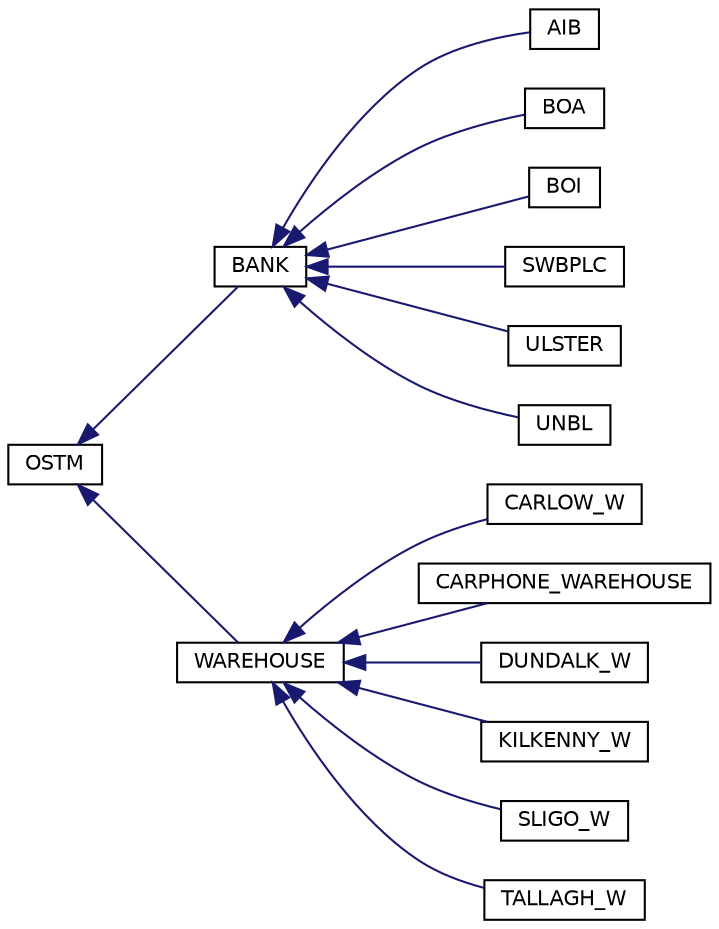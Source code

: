 digraph "Graphical Class Hierarchy"
{
  edge [fontname="Helvetica",fontsize="10",labelfontname="Helvetica",labelfontsize="10"];
  node [fontname="Helvetica",fontsize="10",shape=record];
  rankdir="LR";
  Node1 [label="OSTM",height=0.2,width=0.4,color="black", fillcolor="white", style="filled",URL="$class_o_s_t_m.html"];
  Node1 -> Node2 [dir="back",color="midnightblue",fontsize="10",style="solid",fontname="Helvetica"];
  Node2 [label="BANK",height=0.2,width=0.4,color="black", fillcolor="white", style="filled",URL="$class_b_a_n_k.html"];
  Node2 -> Node3 [dir="back",color="midnightblue",fontsize="10",style="solid",fontname="Helvetica"];
  Node3 [label="AIB",height=0.2,width=0.4,color="black", fillcolor="white", style="filled",URL="$class_a_i_b.html"];
  Node2 -> Node4 [dir="back",color="midnightblue",fontsize="10",style="solid",fontname="Helvetica"];
  Node4 [label="BOA",height=0.2,width=0.4,color="black", fillcolor="white", style="filled",URL="$class_b_o_a.html"];
  Node2 -> Node5 [dir="back",color="midnightblue",fontsize="10",style="solid",fontname="Helvetica"];
  Node5 [label="BOI",height=0.2,width=0.4,color="black", fillcolor="white", style="filled",URL="$class_b_o_i.html"];
  Node2 -> Node6 [dir="back",color="midnightblue",fontsize="10",style="solid",fontname="Helvetica"];
  Node6 [label="SWBPLC",height=0.2,width=0.4,color="black", fillcolor="white", style="filled",URL="$class_s_w_b_p_l_c.html"];
  Node2 -> Node7 [dir="back",color="midnightblue",fontsize="10",style="solid",fontname="Helvetica"];
  Node7 [label="ULSTER",height=0.2,width=0.4,color="black", fillcolor="white", style="filled",URL="$class_u_l_s_t_e_r.html"];
  Node2 -> Node8 [dir="back",color="midnightblue",fontsize="10",style="solid",fontname="Helvetica"];
  Node8 [label="UNBL",height=0.2,width=0.4,color="black", fillcolor="white", style="filled",URL="$class_u_n_b_l.html"];
  Node1 -> Node9 [dir="back",color="midnightblue",fontsize="10",style="solid",fontname="Helvetica"];
  Node9 [label="WAREHOUSE",height=0.2,width=0.4,color="black", fillcolor="white", style="filled",URL="$class_w_a_r_e_h_o_u_s_e.html"];
  Node9 -> Node10 [dir="back",color="midnightblue",fontsize="10",style="solid",fontname="Helvetica"];
  Node10 [label="CARLOW_W",height=0.2,width=0.4,color="black", fillcolor="white", style="filled",URL="$class_c_a_r_l_o_w___w.html"];
  Node9 -> Node11 [dir="back",color="midnightblue",fontsize="10",style="solid",fontname="Helvetica"];
  Node11 [label="CARPHONE_WAREHOUSE",height=0.2,width=0.4,color="black", fillcolor="white", style="filled",URL="$class_c_a_r_p_h_o_n_e___w_a_r_e_h_o_u_s_e.html"];
  Node9 -> Node12 [dir="back",color="midnightblue",fontsize="10",style="solid",fontname="Helvetica"];
  Node12 [label="DUNDALK_W",height=0.2,width=0.4,color="black", fillcolor="white", style="filled",URL="$class_d_u_n_d_a_l_k___w.html"];
  Node9 -> Node13 [dir="back",color="midnightblue",fontsize="10",style="solid",fontname="Helvetica"];
  Node13 [label="KILKENNY_W",height=0.2,width=0.4,color="black", fillcolor="white", style="filled",URL="$class_k_i_l_k_e_n_n_y___w.html"];
  Node9 -> Node14 [dir="back",color="midnightblue",fontsize="10",style="solid",fontname="Helvetica"];
  Node14 [label="SLIGO_W",height=0.2,width=0.4,color="black", fillcolor="white", style="filled",URL="$class_s_l_i_g_o___w.html"];
  Node9 -> Node15 [dir="back",color="midnightblue",fontsize="10",style="solid",fontname="Helvetica"];
  Node15 [label="TALLAGH_W",height=0.2,width=0.4,color="black", fillcolor="white", style="filled",URL="$class_t_a_l_l_a_g_h___w.html"];
}
